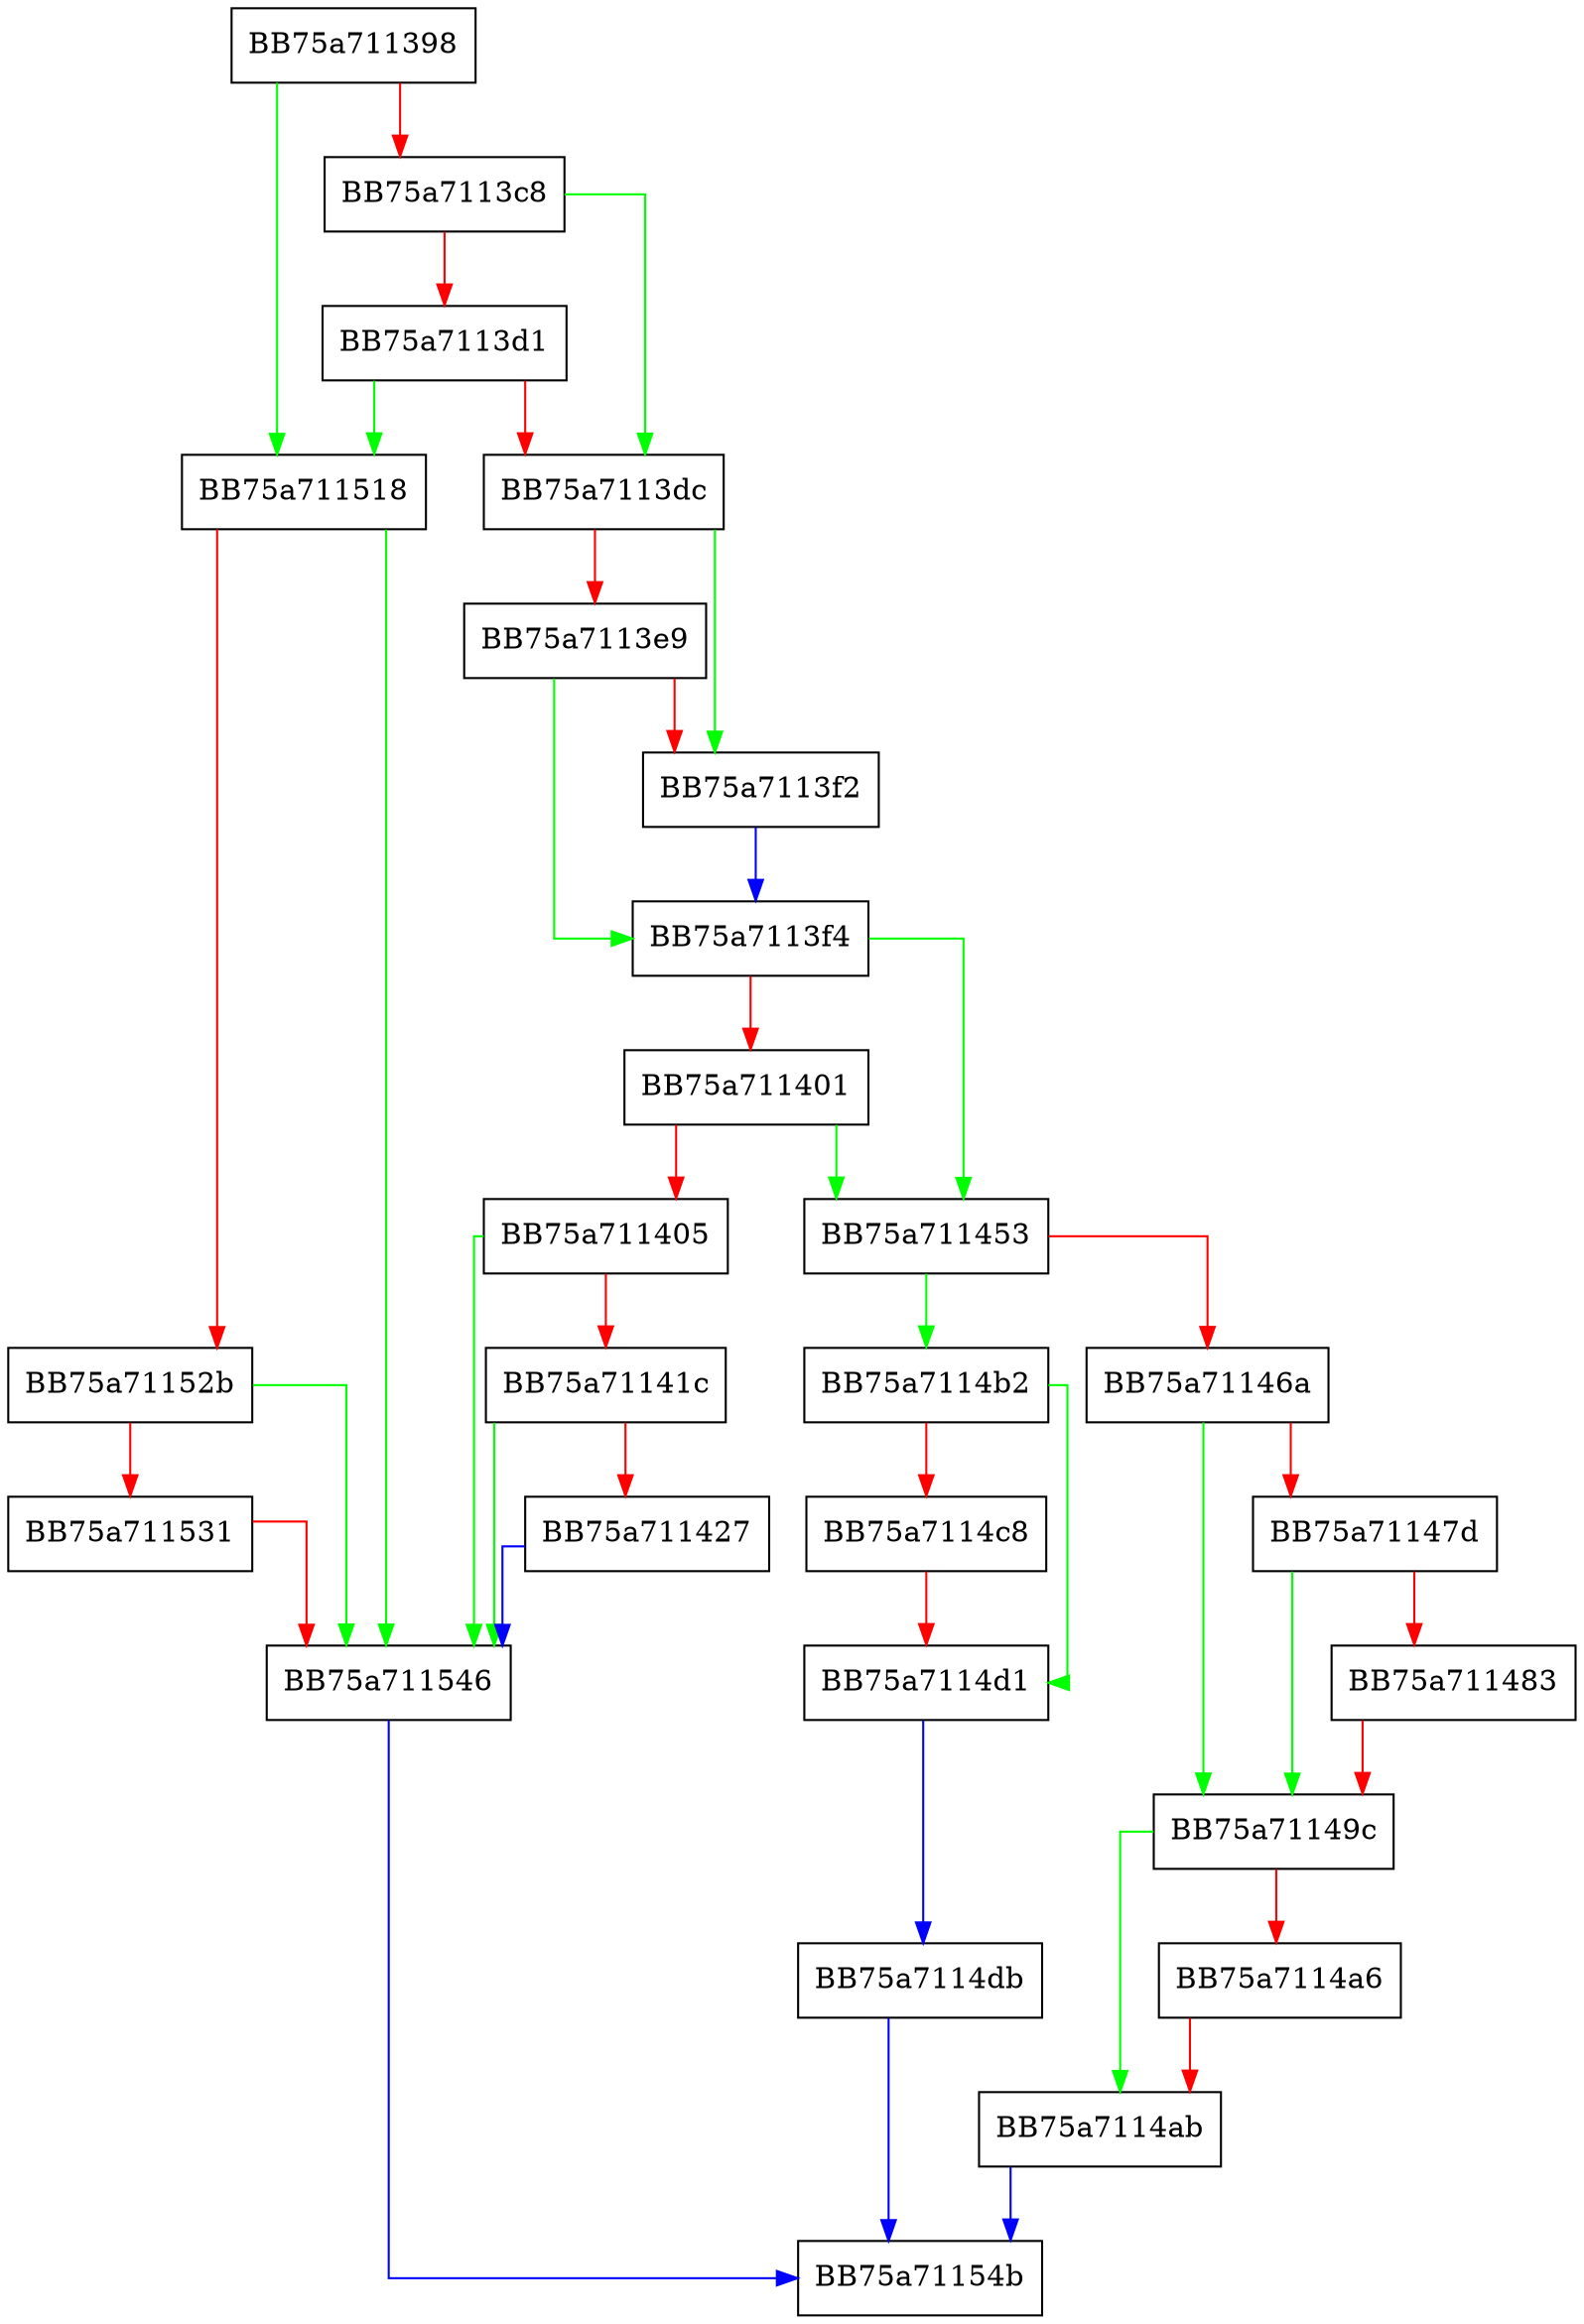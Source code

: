 digraph getDBPath {
  node [shape="box"];
  graph [splines=ortho];
  BB75a711398 -> BB75a711518 [color="green"];
  BB75a711398 -> BB75a7113c8 [color="red"];
  BB75a7113c8 -> BB75a7113dc [color="green"];
  BB75a7113c8 -> BB75a7113d1 [color="red"];
  BB75a7113d1 -> BB75a711518 [color="green"];
  BB75a7113d1 -> BB75a7113dc [color="red"];
  BB75a7113dc -> BB75a7113f2 [color="green"];
  BB75a7113dc -> BB75a7113e9 [color="red"];
  BB75a7113e9 -> BB75a7113f4 [color="green"];
  BB75a7113e9 -> BB75a7113f2 [color="red"];
  BB75a7113f2 -> BB75a7113f4 [color="blue"];
  BB75a7113f4 -> BB75a711453 [color="green"];
  BB75a7113f4 -> BB75a711401 [color="red"];
  BB75a711401 -> BB75a711453 [color="green"];
  BB75a711401 -> BB75a711405 [color="red"];
  BB75a711405 -> BB75a711546 [color="green"];
  BB75a711405 -> BB75a71141c [color="red"];
  BB75a71141c -> BB75a711546 [color="green"];
  BB75a71141c -> BB75a711427 [color="red"];
  BB75a711427 -> BB75a711546 [color="blue"];
  BB75a711453 -> BB75a7114b2 [color="green"];
  BB75a711453 -> BB75a71146a [color="red"];
  BB75a71146a -> BB75a71149c [color="green"];
  BB75a71146a -> BB75a71147d [color="red"];
  BB75a71147d -> BB75a71149c [color="green"];
  BB75a71147d -> BB75a711483 [color="red"];
  BB75a711483 -> BB75a71149c [color="red"];
  BB75a71149c -> BB75a7114ab [color="green"];
  BB75a71149c -> BB75a7114a6 [color="red"];
  BB75a7114a6 -> BB75a7114ab [color="red"];
  BB75a7114ab -> BB75a71154b [color="blue"];
  BB75a7114b2 -> BB75a7114d1 [color="green"];
  BB75a7114b2 -> BB75a7114c8 [color="red"];
  BB75a7114c8 -> BB75a7114d1 [color="red"];
  BB75a7114d1 -> BB75a7114db [color="blue"];
  BB75a7114db -> BB75a71154b [color="blue"];
  BB75a711518 -> BB75a711546 [color="green"];
  BB75a711518 -> BB75a71152b [color="red"];
  BB75a71152b -> BB75a711546 [color="green"];
  BB75a71152b -> BB75a711531 [color="red"];
  BB75a711531 -> BB75a711546 [color="red"];
  BB75a711546 -> BB75a71154b [color="blue"];
}